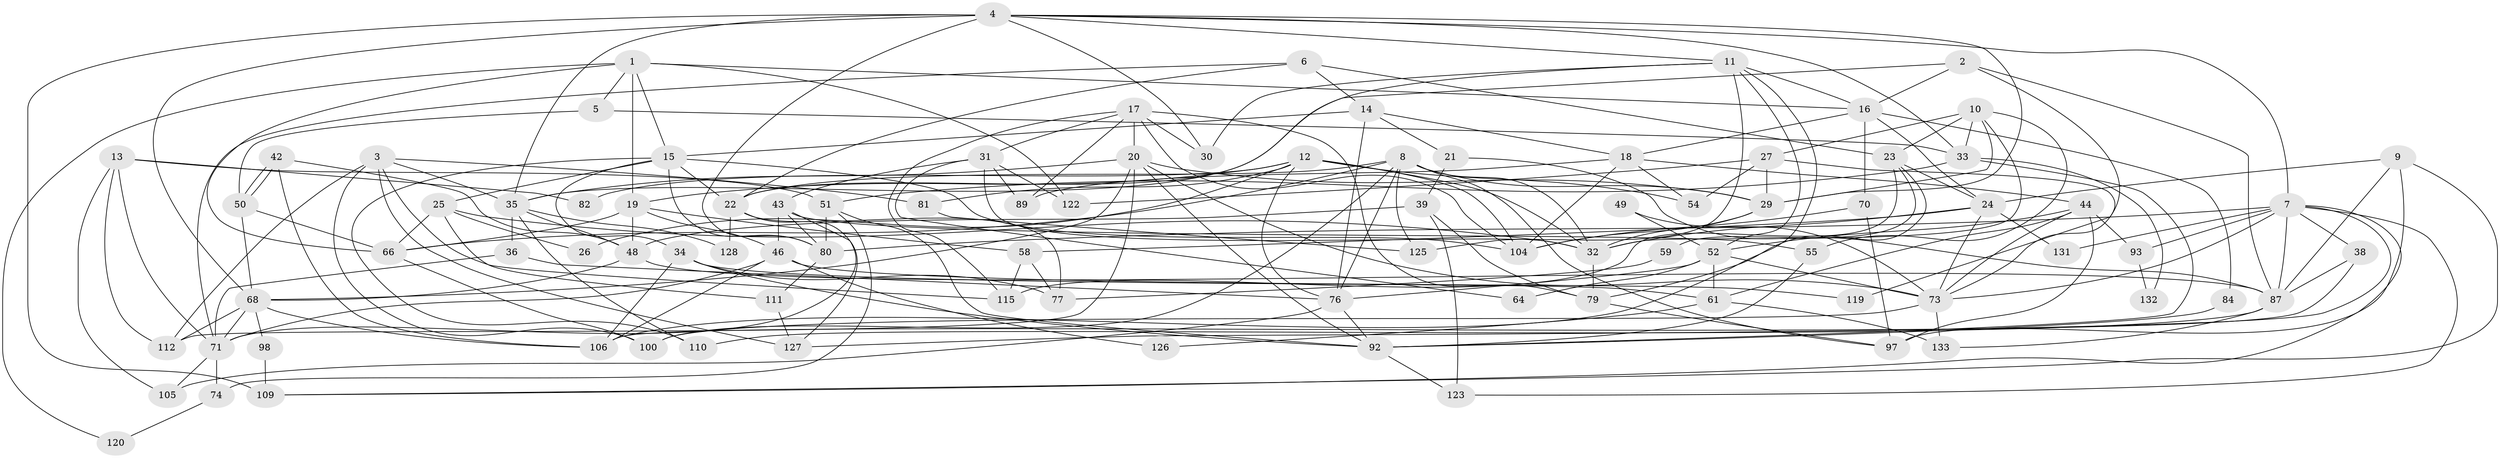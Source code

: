 // Generated by graph-tools (version 1.1) at 2025/23/03/03/25 07:23:58]
// undirected, 91 vertices, 220 edges
graph export_dot {
graph [start="1"]
  node [color=gray90,style=filled];
  1 [super="+45"];
  2;
  3 [super="+65"];
  4 [super="+75"];
  5;
  6 [super="+60"];
  7 [super="+78"];
  8 [super="+101"];
  9;
  10;
  11;
  12 [super="+99"];
  13 [super="+102"];
  14;
  15 [super="+86"];
  16 [super="+130"];
  17 [super="+69"];
  18 [super="+37"];
  19;
  20 [super="+96"];
  21;
  22 [super="+108"];
  23 [super="+28"];
  24 [super="+41"];
  25;
  26;
  27 [super="+88"];
  29 [super="+90"];
  30;
  31 [super="+83"];
  32 [super="+62"];
  33;
  34 [super="+40"];
  35 [super="+56"];
  36;
  38 [super="+53"];
  39;
  42;
  43;
  44 [super="+63"];
  46 [super="+47"];
  48 [super="+103"];
  49;
  50;
  51 [super="+85"];
  52 [super="+116"];
  54 [super="+121"];
  55 [super="+57"];
  58 [super="+129"];
  59;
  61 [super="+72"];
  64;
  66 [super="+67"];
  68 [super="+117"];
  70;
  71 [super="+95"];
  73 [super="+114"];
  74;
  76 [super="+118"];
  77;
  79 [super="+124"];
  80 [super="+94"];
  81;
  82;
  84;
  87 [super="+91"];
  89;
  92 [super="+107"];
  93;
  97;
  98;
  100;
  104;
  105;
  106 [super="+113"];
  109;
  110;
  111;
  112;
  115;
  119;
  120;
  122;
  123;
  125;
  126;
  127;
  128;
  131;
  132;
  133;
  1 -- 19;
  1 -- 122;
  1 -- 66;
  1 -- 16;
  1 -- 5;
  1 -- 120;
  1 -- 15;
  2 -- 87;
  2 -- 16;
  2 -- 35;
  2 -- 119;
  3 -- 112;
  3 -- 115;
  3 -- 127;
  3 -- 81;
  3 -- 35;
  3 -- 100;
  4 -- 11;
  4 -- 30;
  4 -- 33;
  4 -- 109 [weight=2];
  4 -- 29;
  4 -- 7;
  4 -- 80;
  4 -- 35;
  4 -- 68;
  5 -- 50;
  5 -- 33;
  6 -- 71;
  6 -- 14;
  6 -- 23;
  6 -- 22;
  7 -- 127;
  7 -- 87 [weight=2];
  7 -- 93;
  7 -- 123;
  7 -- 131;
  7 -- 73;
  7 -- 109;
  7 -- 80;
  7 -- 38;
  8 -- 100;
  8 -- 125;
  8 -- 76;
  8 -- 29;
  8 -- 66;
  8 -- 97;
  8 -- 32;
  8 -- 22;
  9 -- 97;
  9 -- 109;
  9 -- 24;
  9 -- 87;
  10 -- 33;
  10 -- 23;
  10 -- 55;
  10 -- 29;
  10 -- 32;
  10 -- 27;
  11 -- 30;
  11 -- 16;
  11 -- 22;
  11 -- 125;
  11 -- 52;
  11 -- 106;
  12 -- 19;
  12 -- 26;
  12 -- 32;
  12 -- 81;
  12 -- 82;
  12 -- 104;
  12 -- 76;
  12 -- 54 [weight=2];
  13 -- 112;
  13 -- 82;
  13 -- 105;
  13 -- 51;
  13 -- 71;
  14 -- 76;
  14 -- 21;
  14 -- 15;
  14 -- 18;
  15 -- 22;
  15 -- 25;
  15 -- 104;
  15 -- 110;
  15 -- 80;
  15 -- 34;
  16 -- 70;
  16 -- 18;
  16 -- 84;
  16 -- 24;
  17 -- 89;
  17 -- 31;
  17 -- 30;
  17 -- 115;
  17 -- 104;
  17 -- 20;
  17 -- 79;
  18 -- 104;
  18 -- 89;
  18 -- 44;
  18 -- 54;
  19 -- 48;
  19 -- 58;
  19 -- 66;
  19 -- 46;
  20 -- 29;
  20 -- 112;
  20 -- 73;
  20 -- 92;
  20 -- 35;
  20 -- 68;
  21 -- 87;
  21 -- 39;
  22 -- 77;
  22 -- 128;
  22 -- 127;
  23 -- 79;
  23 -- 115;
  23 -- 59;
  23 -- 24;
  24 -- 32;
  24 -- 131;
  24 -- 73;
  24 -- 58;
  25 -- 26;
  25 -- 111;
  25 -- 32;
  25 -- 66;
  27 -- 73;
  27 -- 54;
  27 -- 29;
  27 -- 122;
  29 -- 104;
  29 -- 32;
  31 -- 43;
  31 -- 64;
  31 -- 32;
  31 -- 89;
  31 -- 122;
  32 -- 79;
  33 -- 51;
  33 -- 132;
  33 -- 92;
  34 -- 77;
  34 -- 92;
  34 -- 106;
  34 -- 61;
  35 -- 36;
  35 -- 128;
  35 -- 110;
  35 -- 48;
  36 -- 76;
  36 -- 71;
  38 -- 87;
  38 -- 106;
  39 -- 79;
  39 -- 123;
  39 -- 48;
  42 -- 50;
  42 -- 50;
  42 -- 106;
  42 -- 48;
  43 -- 55;
  43 -- 71;
  43 -- 80;
  43 -- 46;
  44 -- 52;
  44 -- 93;
  44 -- 97;
  44 -- 73;
  44 -- 61;
  46 -- 106;
  46 -- 119;
  46 -- 71;
  46 -- 126;
  48 -- 68;
  48 -- 87;
  49 -- 52;
  49 -- 73;
  50 -- 66;
  50 -- 68;
  51 -- 74;
  51 -- 80;
  51 -- 92;
  52 -- 61;
  52 -- 64;
  52 -- 76;
  52 -- 73;
  55 -- 92;
  58 -- 115;
  58 -- 77;
  59 -- 77;
  61 -- 133;
  61 -- 126;
  66 -- 100;
  68 -- 112;
  68 -- 98;
  68 -- 71;
  68 -- 106;
  70 -- 104;
  70 -- 97;
  71 -- 105;
  71 -- 74;
  73 -- 100;
  73 -- 133;
  74 -- 120;
  76 -- 92;
  76 -- 105;
  79 -- 97;
  80 -- 111;
  81 -- 125;
  84 -- 92;
  87 -- 110;
  87 -- 133;
  92 -- 123;
  93 -- 132;
  98 -- 109;
  111 -- 127;
}
